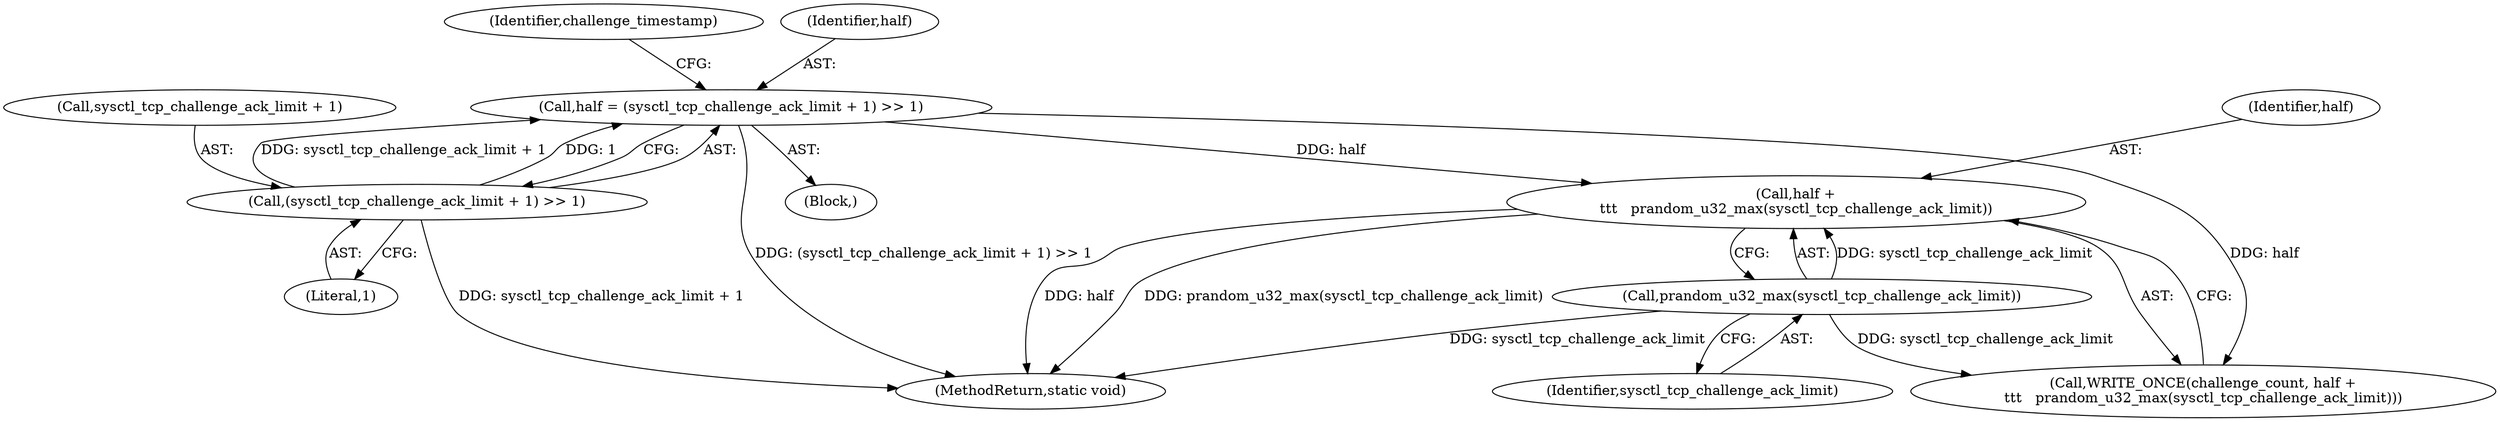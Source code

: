 digraph "0_linux_75ff39ccc1bd5d3c455b6822ab09e533c551f758@API" {
"1000150" [label="(Call,half +\n\t\t\t   prandom_u32_max(sysctl_tcp_challenge_ack_limit))"];
"1000138" [label="(Call,half = (sysctl_tcp_challenge_ack_limit + 1) >> 1)"];
"1000140" [label="(Call,(sysctl_tcp_challenge_ack_limit + 1) >> 1)"];
"1000152" [label="(Call,prandom_u32_max(sysctl_tcp_challenge_ack_limit))"];
"1000152" [label="(Call,prandom_u32_max(sysctl_tcp_challenge_ack_limit))"];
"1000148" [label="(Call,WRITE_ONCE(challenge_count, half +\n\t\t\t   prandom_u32_max(sysctl_tcp_challenge_ack_limit)))"];
"1000138" [label="(Call,half = (sysctl_tcp_challenge_ack_limit + 1) >> 1)"];
"1000146" [label="(Identifier,challenge_timestamp)"];
"1000153" [label="(Identifier,sysctl_tcp_challenge_ack_limit)"];
"1000144" [label="(Literal,1)"];
"1000174" [label="(MethodReturn,static void)"];
"1000151" [label="(Identifier,half)"];
"1000139" [label="(Identifier,half)"];
"1000136" [label="(Block,)"];
"1000141" [label="(Call,sysctl_tcp_challenge_ack_limit + 1)"];
"1000150" [label="(Call,half +\n\t\t\t   prandom_u32_max(sysctl_tcp_challenge_ack_limit))"];
"1000140" [label="(Call,(sysctl_tcp_challenge_ack_limit + 1) >> 1)"];
"1000150" -> "1000148"  [label="AST: "];
"1000150" -> "1000152"  [label="CFG: "];
"1000151" -> "1000150"  [label="AST: "];
"1000152" -> "1000150"  [label="AST: "];
"1000148" -> "1000150"  [label="CFG: "];
"1000150" -> "1000174"  [label="DDG: half"];
"1000150" -> "1000174"  [label="DDG: prandom_u32_max(sysctl_tcp_challenge_ack_limit)"];
"1000138" -> "1000150"  [label="DDG: half"];
"1000152" -> "1000150"  [label="DDG: sysctl_tcp_challenge_ack_limit"];
"1000138" -> "1000136"  [label="AST: "];
"1000138" -> "1000140"  [label="CFG: "];
"1000139" -> "1000138"  [label="AST: "];
"1000140" -> "1000138"  [label="AST: "];
"1000146" -> "1000138"  [label="CFG: "];
"1000138" -> "1000174"  [label="DDG: (sysctl_tcp_challenge_ack_limit + 1) >> 1"];
"1000140" -> "1000138"  [label="DDG: sysctl_tcp_challenge_ack_limit + 1"];
"1000140" -> "1000138"  [label="DDG: 1"];
"1000138" -> "1000148"  [label="DDG: half"];
"1000140" -> "1000144"  [label="CFG: "];
"1000141" -> "1000140"  [label="AST: "];
"1000144" -> "1000140"  [label="AST: "];
"1000140" -> "1000174"  [label="DDG: sysctl_tcp_challenge_ack_limit + 1"];
"1000152" -> "1000153"  [label="CFG: "];
"1000153" -> "1000152"  [label="AST: "];
"1000152" -> "1000174"  [label="DDG: sysctl_tcp_challenge_ack_limit"];
"1000152" -> "1000148"  [label="DDG: sysctl_tcp_challenge_ack_limit"];
}
